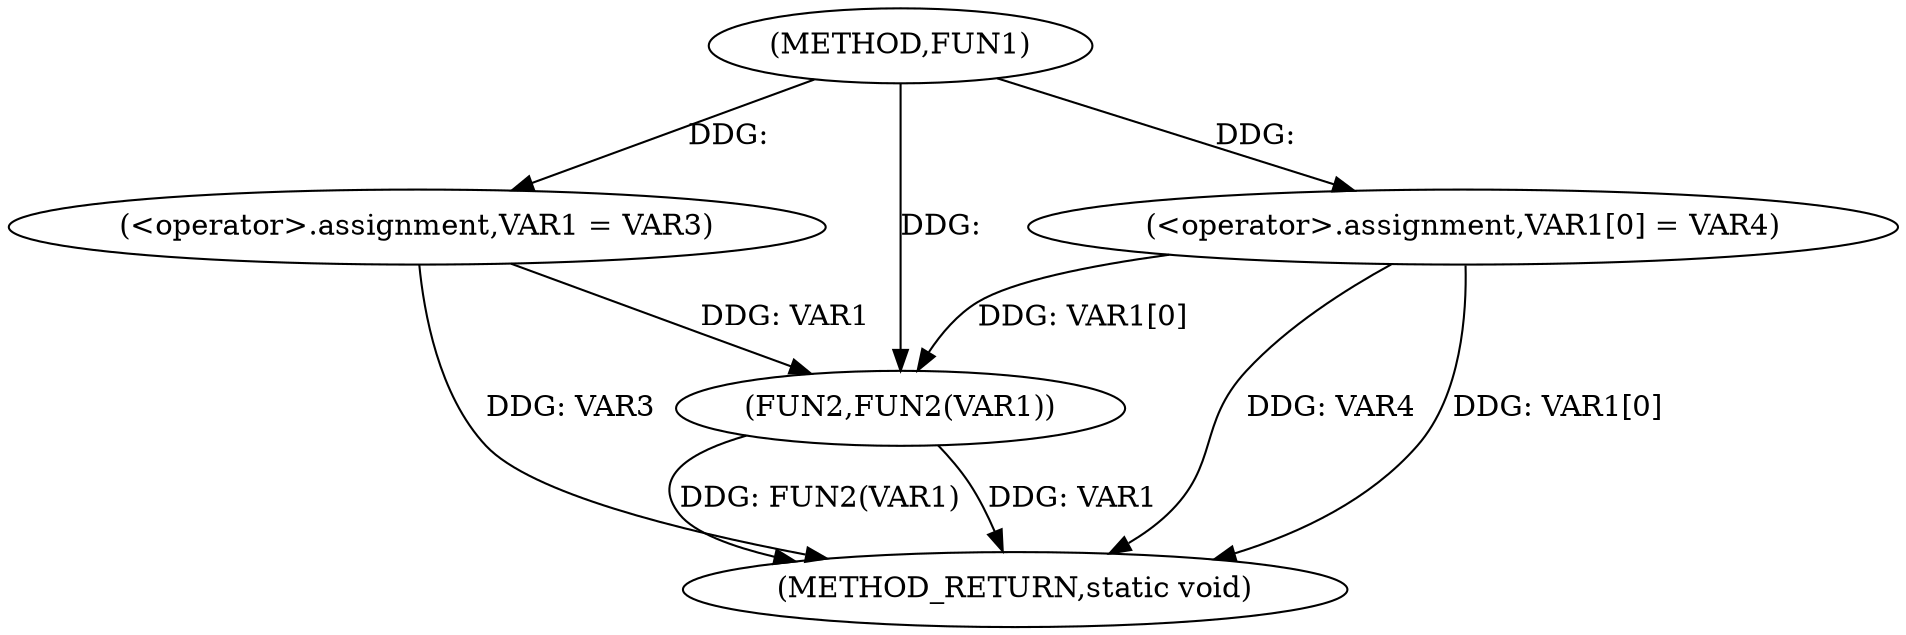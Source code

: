 digraph FUN1 {  
"1000100" [label = "(METHOD,FUN1)" ]
"1000115" [label = "(METHOD_RETURN,static void)" ]
"1000105" [label = "(<operator>.assignment,VAR1 = VAR3)" ]
"1000108" [label = "(<operator>.assignment,VAR1[0] = VAR4)" ]
"1000113" [label = "(FUN2,FUN2(VAR1))" ]
  "1000105" -> "1000115"  [ label = "DDG: VAR3"] 
  "1000113" -> "1000115"  [ label = "DDG: VAR1"] 
  "1000108" -> "1000115"  [ label = "DDG: VAR4"] 
  "1000113" -> "1000115"  [ label = "DDG: FUN2(VAR1)"] 
  "1000108" -> "1000115"  [ label = "DDG: VAR1[0]"] 
  "1000100" -> "1000105"  [ label = "DDG: "] 
  "1000100" -> "1000108"  [ label = "DDG: "] 
  "1000105" -> "1000113"  [ label = "DDG: VAR1"] 
  "1000108" -> "1000113"  [ label = "DDG: VAR1[0]"] 
  "1000100" -> "1000113"  [ label = "DDG: "] 
}

